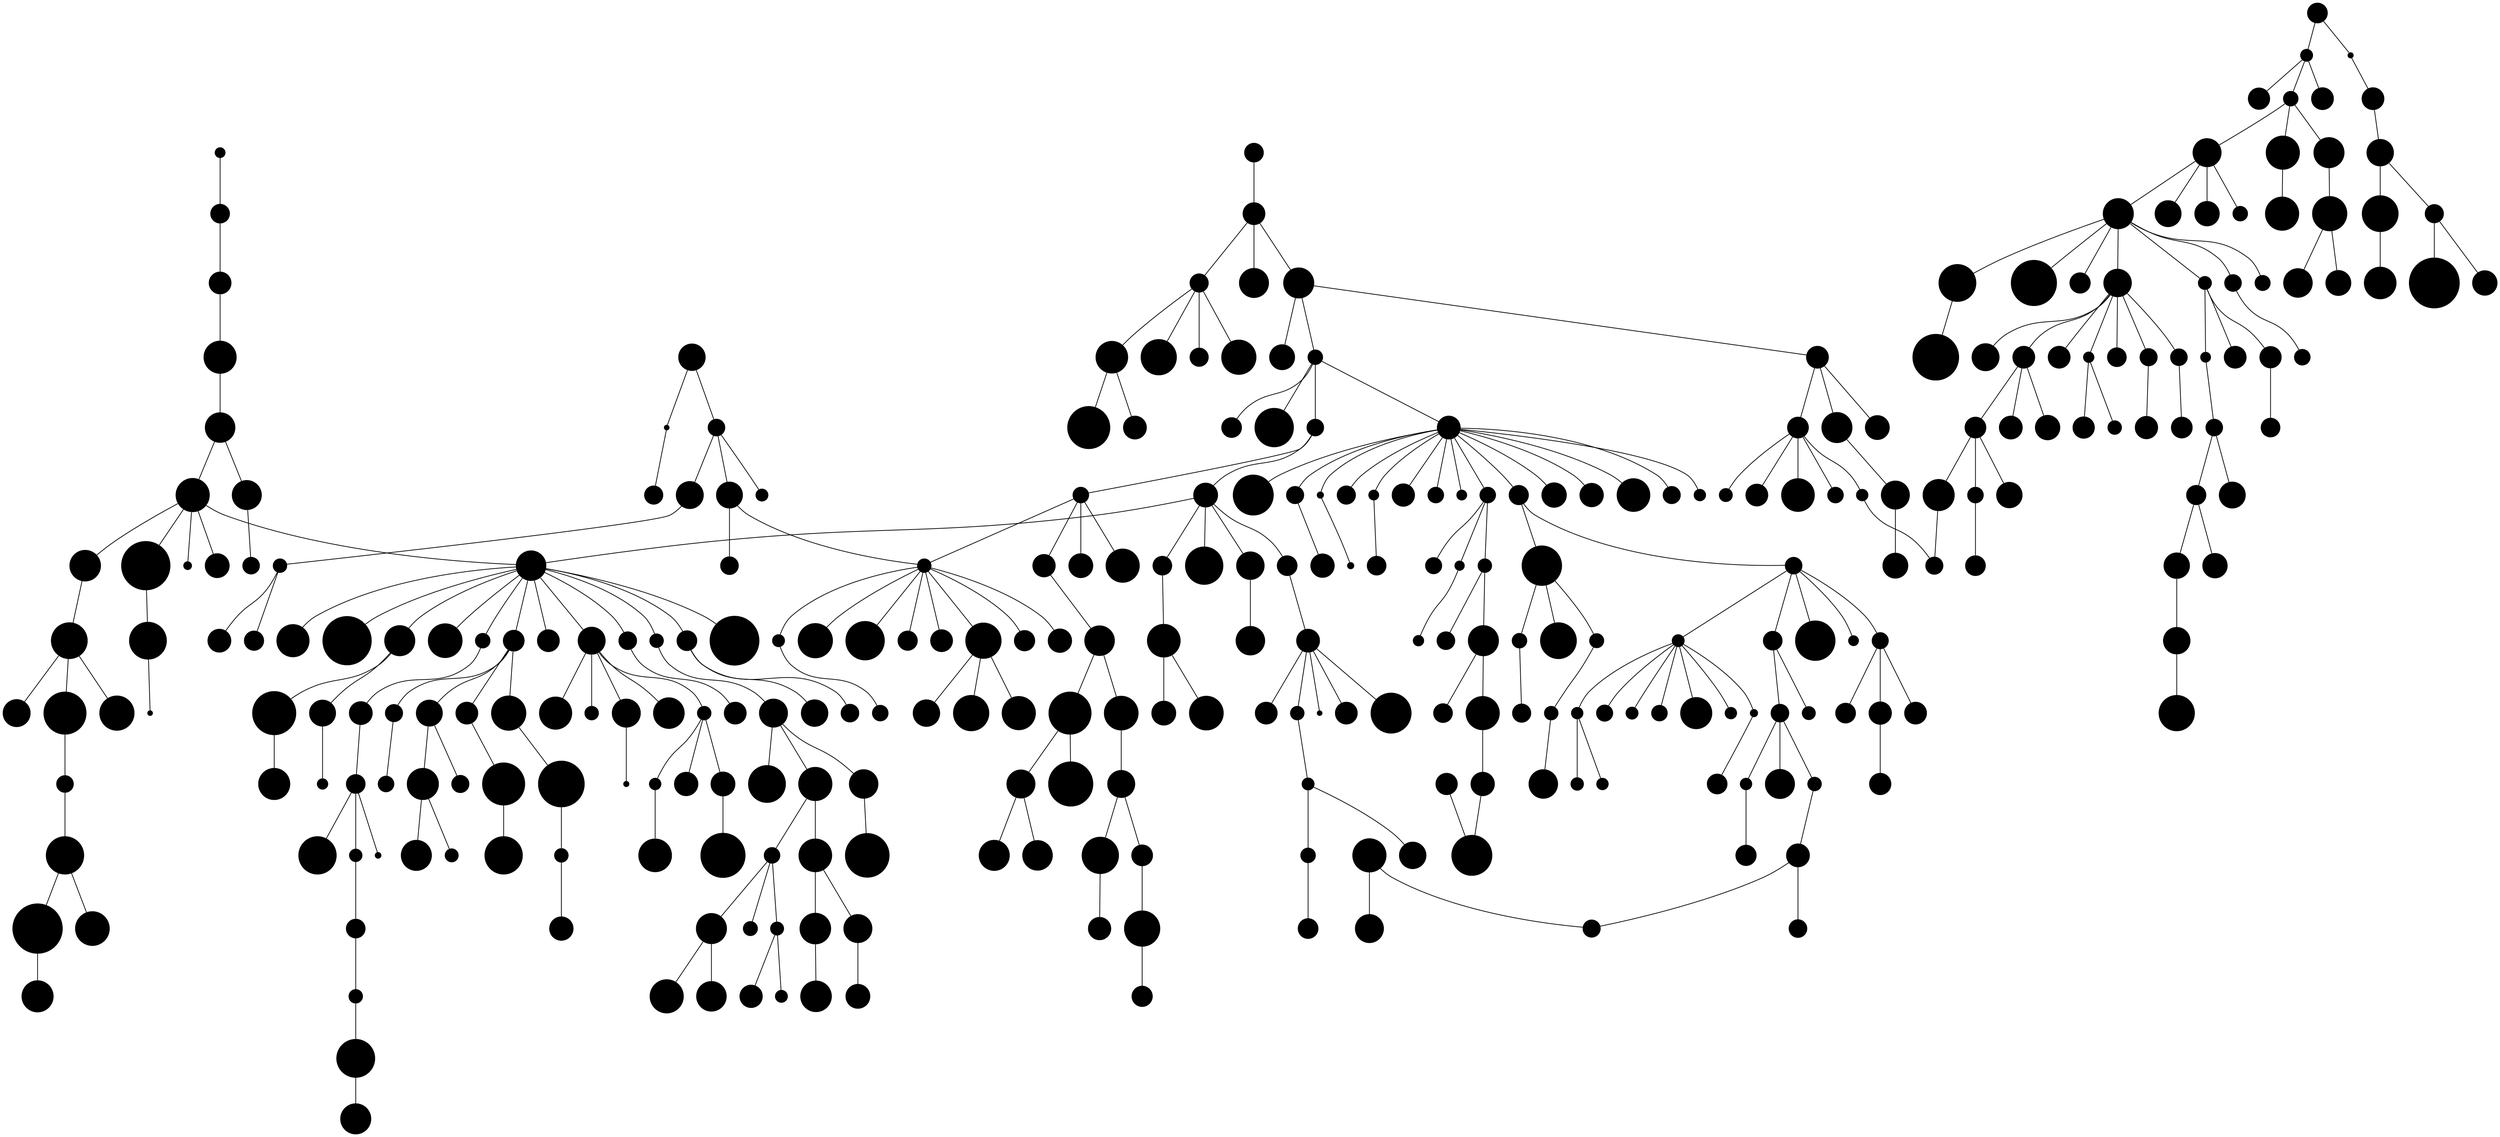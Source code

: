 strict graph "" {
	graph [bb="0,0,746.92,563.16",
		"edge"="{'pos': ''}",
		file="/Users/felicedeluca/Developer/UofA/mlgd/pipeline/impred/tmp_workspace/topics/labels/layers/Topics_Layer_1_drawing_improved_original.dot",
		"graph"="{'bb': '0,0,746.92,563.16', 'edge': \"{'pos': ''}\", 'file': '/Users/felicedeluca/Developer/UofA/mlgd/pipeline/impred/tmp_workspace/\
topics/labels/layers/Topics_Layer_1_drawing_improved_original.dot', 'graph': '{\'bb\': \'0,0,746.92,563.16\', \'edge\': \"{\'pos\': \'\'}\", \'\
file\': \'/Users/felicedeluca/Developer/UofA/mlgd/pipeline/impred/tmp_workspace/topics/labels/layers/Topics_Layer_1_drawing_improved.dot\', \'\
graph\': \'{\\\'bb\\\': \\\'0,0,746.92,563.16\\\', \\\'edge\\\': \"{\\\'pos\\\': \\\'\\\'}\", \\\'file\\\': \\\'/Users/felicedeluca/\
Developer/UofA/mlgd/pipeline/impred/tmp_workspace/topics/labels/layers/Topics_Layer_1_drawing_improved.dot\\\', \\\'graph\\\': \\\'{\\\\\\\'\
bb\\\\\\\': \\\\\\\'0,0,746.92,563.16\\\\\\\', \\\\\\\'edge\\\\\\\': \"{\\\\\\\'pos\\\\\\\': \\\\\\\'\\\\\\\'}\", \\\\\\\'file\\\\\\\': \\\\\\\'/\
Users/felicedeluca/Developer/UofA/mlgd/pipeline/impred/tmp_workspace/topics/labels/layers/Topics_Layer_1_drawing_improved.dot\\\\\\\', \\\\\\\'\
graph\\\\\\\': \"{\\\\\\\'bb\\\\\\\': \\\\\\\'0,0,746.92,563.16\\\\\\\', \\\\\\\'file\\\\\\\': \\\\\\\'/Users/felicedeluca/Developer/\
UofA/mlgd/pipeline/impred/tmp_workspace/topics/set2/layers/Topics_Layer_1_drawing_improved.dot\\\\\\\', \\\\\\\'overlap\\\\\\\': \\\\\\\'\
vpsc\\\\\\\', \\\\\\\'repulsiveforce\\\\\\\': \\\\\\\'1.5\\\\\\\', \\\\\\\'start\\\\\\\': \\\\\\\'123\\\\\\\'}\", \\\\\\\'node\\\\\\\': \"{\\\\\\\'\
height\\\\\\\': \\\\\\\'\\\\\\\', \\\\\\\'label\\\\\\\': \\\\\\\'\\\\\\\\\\\\\\\\\\\\\\\\\\\\\\\\N\\\\\\\', \\\\\\\'level\\\\\\\': \\\\\\\'\\\\\\\', \\\\\\\'\
penwidth\\\\\\\': \\\\\\\'0.5\\\\\\\', \\\\\\\'pos\\\\\\\': \\\\\\\'\\\\\\\', \\\\\\\'shape\\\\\\\': \\\\\\\'point\\\\\\\', \\\\\\\'\
width\\\\\\\': \\\\\\\'\\\\\\\'}\", \\\\\\\'overlap\\\\\\\': \\\\\\\'vpsc\\\\\\\', \\\\\\\'repulsiveforce\\\\\\\': \\\\\\\'1.5\\\\\\\', \\\\\\\'\
start\\\\\\\': \\\\\\\'123\\\\\\\'}\\\', \\\'node\\\': \"{\\\'height\\\': \\\'\\\', \\\'label\\\': \\\'\\\\\\\\\\\\\\\\N\\\', \\\'\
level\\\': \\\'\\\', \\\'penwidth\\\': \\\'0.5\\\', \\\'pos\\\': \\\'\\\', \\\'shape\\\': \\\'point\\\', \\\'width\\\': \\\'\\\'}\", \\\'\
overlap\\\': \\\'vpsc\\\', \\\'repulsiveforce\\\': \\\'1.5\\\', \\\'start\\\': \\\'123\\\'}\', \'node\': \"{\'height\': \'\', \'label\': \'\\\\\\\\N\', \'\
level\': \'\', \'penwidth\': \'0.5\', \'pos\': \'\', \'shape\': \'point\', \'width\': \'\'}\", \'overlap\': \'vpsc\', \'repulsiveforce\': \'\
1.5\', \'start\': \'123\'}', 'node': \"{'fontsize': '', 'height': '', 'label': '\\\\N', 'level': '', 'penwidth': '0.5', 'pos': '', '\
shape': 'point', 'width': ''}\", 'overlap': 'vpsc', 'repulsiveforce': '1.5', 'start': '123'}",
		"node"="{'fontsize': '', 'height': '', 'label': '\\N', 'level': '', 'penwidth': '0.5', 'pos': '', 'shape': 'point', 'width': ''}",
		overlap=vpsc,
		repulsiveforce=1.5,
		start=123
	];
	node [label="\N",
		penwidth=0.5,
		shape=point
	];
	1864	 [fontsize=8,
		height=0.2,
		label=ethics,
		level=1,
		pos="-88.63250000000009,-39.264500000000055",
		width=0.2];
	1856	 [fontsize=8,
		height=0.37,
		label=philosophy,
		level=1,
		pos="-87.42250000000008,-17.29090000000003",
		width=0.37];
	1864 -- 1856	 [pos="532.21,124.13 532.02,120.62 531.61,113.25 531.42,109.79"];
	1849	 [fontsize=8,
		height=0.43,
		label=metaphysics,
		level=1,
		pos="-64.17840000000017,-11.567600000000004",
		width=0.43];
	1856 -- 1849	 [pos="549.75,130.37 546.19,129.49 538.17,127.51 534.38,126.58"];
	1683	 [fontsize=8,
		height=0.63,
		label="philosophy of mind",
		level=1,
		pos="-41.309400000000196,4.162399999999998",
		width=0.63];
	1849 -- 1683	 [pos="568.94,142.78 565.46,140.39 556.79,134.42 553.16,131.93"];
	1007	 [fontsize=8,
		height=0.58,
		label="cognitive science",
		level=1,
		pos="-15.379100000000115,25.192199999999996",
		width=0.58];
	1683 -- 1007	 [pos="590.45,160.04 586.58,156.9 575.78,148.14 571.87,144.97"];
	838	 [fontsize=8,
		height=0.65,
		label="artificial intelligence",
		level=1,
		pos="-5.324000000000111,66.13860000000003",
		width=0.65];
	1007 -- 838	 [pos="599.73,193.2 598.3,187.38 593.84,169.24 592.35,163.17"];
	1682	 [fontsize=8,
		height=0.57,
		label=psycholinguistics,
		level=1,
		pos="0.0,0.0",
		width=0.57];
	1007 -- 1682	 [pos="592.86,159.54 595.2,155.71 601.03,146.16 603.47,142.16"];
	659	 [fontsize=8,
		height=0.58,
		label="machine learning",
		level=1,
		pos="3.4363999999999018,142.61060000000003",
		width=0.58];
	838 -- 659	 [pos="607.2,256.4 606.16,247.33 601.56,207.14 600.43,197.23"];
	1006	 [fontsize=8,
		height=0.6,
		label="computer science",
		level=1,
		pos="2.9523999999999293,15.633200000000022",
		width=0.6];
	838 -- 1006	 [pos="600.47,193.23 601.57,186.49 605.47,162.68 606.66,155.41"];
	1009	 [fontsize=8,
		height=0.94,
		label="human-computer interaction",
		level=1,
		pos="-19.698800000000176,36.771899999999974",
		width=0.94];
	838 -- 1009	 [pos="599.24,193.12 597.01,188.56 591.38,177.07 589.19,172.58"];
	1005	 [fontsize=8,
		height=0.16,
		label=logic,
		level=1,
		pos="-19.723000000000155,55.81729999999998",
		width=0.16];
	838 -- 1005	 [pos="598.31,193.69 596.01,192.04 592.13,189.26 589.93,187.68"];
	1010	 [fontsize=8,
		height=0.47,
		label="semantic web",
		level=1,
		pos="1.9117999999999122,50.19080000000001",
		width=0.47];
	838 -- 1010	 [pos="601.11,192.96 602.26,190.41 604.21,186.11 605.32,183.67"];
	1690	 [fontsize=8,
		height=0.33,
		label=linguistics,
		level=1,
		pos="3.1556799999999923,-3.1992400000000067",
		width=0.33];
	1682 -- 1690	 [pos="606.17,138.74 608.78,136.09 613.91,130.89 616.31,128.46"];
	3013	 [fontsize=8,
		height=0.37,
		label="cell biology",
		level=1,
		pos="-344.9347000000002,330.36629999999997",
		width=0.37];
	315	 [fontsize=8,
		height=0.43,
		label=biochemistry,
		level=1,
		pos="-340.9054000000002,310.6917",
		width=0.43];
	3013 -- 315	 [pos="322.42,399.12 321.78,402.24 320.55,408.25 319.91,411.38"];
	3012	 [fontsize=8,
		height=0.36,
		label=biophysics,
		level=1,
		pos="-367.0051000000002,352.56980000000004",
		width=0.36];
	315 -- 3012	 [pos="321.67,398.99 317.89,405.06 305.96,424.2 302.32,430.04"];
	282	 [fontsize=8,
		height=0.59,
		label="molecular biology",
		level=1,
		pos="-309.4575000000002,263.16290000000004",
		width=0.59];
	315 -- 282	 [pos="347.71,359.54 343.43,366 328.13,389.12 323.91,395.49"];
	3011	 [fontsize=8,
		height=0.57,
		label="structural biology",
		level=1,
		pos="-358.7287000000002,319.08910000000003",
		width=0.57];
	315 -- 3011	 [pos="321.02,397.98 318.2,399.31 312.76,401.87 309.92,403.21"];
	3177	 [fontsize=8,
		height=0.69,
		label="statistical mechanics",
		level=1,
		pos="-374.53130000000016,375.69290000000007",
		width=0.69];
	3012 -- 3177	 [pos="300.68,433.51 299.53,437.05 296.93,445.03 295.71,448.8"];
	3159	 [fontsize=8,
		height=0.36,
		label="soft matter",
		level=1,
		pos="-383.2191000000002,359.9508",
		width=0.36];
	3012 -- 3159	 [pos="299.62,432.49 297.04,433.66 292.1,435.91 289.52,437.08"];
	3163	 [fontsize=8,
		height=0.67,
		label="molecular dynamics",
		level=1,
		pos="-360.91880000000015,373.22450000000003",
		width=0.67];
	3012 -- 3163	 [pos="301.8,433.57 302.77,436.87 304.81,443.79 305.77,447.05"];
	3161	 [fontsize=8,
		height=0.62,
		label="physical chemistry",
		level=1,
		pos="-392.0521000000002,375.1847",
		width=0.62];
	3012 -- 3161	 [pos="299.9,432.97 296.16,436.35 285.73,445.76 281.95,449.18"];
	313	 [fontsize=8,
		height=0.29,
		label=genetics,
		level=1,
		pos="-239.16860000000014,226.6088",
		width=0.29];
	282 -- 313	 [pos="404.97,328.64 396.16,333.23 359.78,352.15 350.82,356.81"];
	241	 [fontsize=8,
		height=0.43,
		label=microbiology,
		level=1,
		pos="-367.5859000000002,266.2968",
		width=0.43];
	282 -- 241	 [pos="346.76,357.96 338.86,358.39 310.58,359.91 302.78,360.33"];
	317	 [fontsize=8,
		height=0.49,
		label="cancer biology",
		level=1,
		pos="-322.22300000000024,254.826",
		width=0.49];
	282 -- 317	 [pos="347.18,356.78 345.23,355.51 342,353.4 340.01,352.1"];
	4156	 [fontsize=8,
		height=0.82,
		label="computational chemistry",
		level=1,
		pos="-409.5003000000002,371.6757",
		width=0.82];
	3161 -- 4156	 [pos="278.8,450.07 276.03,449.52 270.7,448.44 267.93,447.89"];
	4159	 [fontsize=8,
		height=0.45,
		label=spectroscopy,
		level=1,
		pos="-400.8246000000002,394.3632",
		width=0.45];
	3161 -- 4159	 [pos="279.67,452.37 278.28,455.42 275.6,461.27 274.2,464.32"];
	326	 [fontsize=8,
		height=0.33,
		label=genomics,
		level=1,
		pos="-170.56160000000014,169.01280000000003",
		width=0.33];
	313 -- 326	 [pos="408.31,326.46 416.08,319.93 453.87,288.22 462.05,281.36"];
	327	 [fontsize=8,
		height=0.45,
		label=neuroscience,
		level=1,
		pos="-256.71360000000016,278.90500000000003",
		width=0.45];
	313 -- 327	 [pos="406.28,329.5 403.9,336.61 395.37,362.04 393.01,369.06"];
	329	 [fontsize=8,
		height=0.39,
		label=epigenetics,
		level=1,
		pos="-223.08770000000018,217.074",
		width=0.39];
	313 -- 329	 [pos="408.54,326.67 411.09,325.16 415.99,322.25 418.55,320.73"];
	330	 [fontsize=8,
		height=0.75,
		label="developmental biology",
		level=1,
		pos="-238.22480000000016,208.42250000000004",
		width=0.75];
	313 -- 330	 [pos="407,325.8 407.15,322.91 407.44,317.36 407.6,314.47"];
	205	 [fontsize=8,
		height=0.41,
		label=immunology,
		level=1,
		pos="-414.3282000000002,254.64450000000002",
		width=0.41];
	241 -- 205	 [pos="298.7,359.92 291.93,358.23 270.57,352.9 264.06,351.28"];
	283	 [fontsize=8,
		height=0.59,
		label="microbial ecology",
		level=1,
		pos="-392.7902000000002,288.4035",
		width=0.59];
	241 -- 283	 [pos="299.41,361.64 295.65,364.94 285.15,374.14 281.35,377.48"];
	304	 [fontsize=8,
		height=0.47,
		label=biotechnology,
		level=1,
		pos="-380.69020000000023,256.65310000000005",
		width=0.47];
	241 -- 304	 [pos="299.09,359.2 297,357.65 293.46,355.05 291.46,353.58"];
	345	 [fontsize=8,
		height=0.31,
		label=evolution,
		level=1,
		pos="-204.05440000000016,102.17240000000001",
		width=0.31];
	326 -- 345	 [pos="462.69,278.21 458.49,269.82 441.15,235.22 436.88,226.7"];
	346	 [fontsize=8,
		height=0.47,
		label=bioinformatics,
		level=1,
		pos="-77.39160000000012,167.50030000000004",
		width=0.47];
	326 -- 346	 [pos="465.51,280.01 476.17,279.84 528.3,278.99 538.78,278.82"];
	467	 [fontsize=8,
		height=0.38,
		label=psychology,
		level=1,
		pos="-242.94380000000015,347.3184",
		width=0.38];
	327 -- 467	 [pos="392.79,372.74 394.52,381.33 401.65,416.73 403.4,425.45"];
	493	 [fontsize=8,
		height=0.48,
		label=pharmacology,
		level=1,
		pos="-271.24570000000017,265.4135",
		width=0.48];
	327 -- 493	 [pos="390.94,369.49 388.63,367.35 384.2,363.24 381.88,361.09"];
	476	 [fontsize=8,
		height=0.46,
		label=neuroimaging,
		level=1,
		pos="-258.41970000000015,303.347",
		width=0.46];
	327 -- 476	 [pos="392.28,372.72 392.02,376.48 391.43,384.92 391.15,388.9"];
	481	 [fontsize=8,
		height=0.64,
		label=neurodegeneration,
		level=1,
		pos="-246.6101000000002,257.4517",
		width=0.64];
	327 -- 481	 [pos="393.18,369.22 394.73,365.93 398.22,358.52 399.87,355.02"];
	489	 [fontsize=8,
		height=0.34,
		label=neurology,
		level=1,
		pos="-268.3417000000002,294.1994",
		width=0.34];
	327 -- 489	 [pos="391.23,372.41 389.39,374.84 385.84,379.5 383.99,381.94"];
	506	 [fontsize=8,
		height=0.23,
		label=autism,
		level=1,
		pos="-242.31460000000018,286.01980000000003",
		width=0.23];
	327 -- 506	 [pos="394.27,371.78 396.57,372.91 400.45,374.83 402.65,375.92"];
	474	 [fontsize=8,
		height=0.78,
		label="biomedical engineering",
		level=1,
		pos="-277.58610000000016,285.681",
		width=0.78];
	327 -- 474	 [pos="390.56,371.46 387.22,372.54 380.23,374.82 376.94,375.88"];
	472	 [fontsize=8,
		height=0.34,
		label=psychiatry,
		level=1,
		pos="-275.4807000000002,305.59760000000006",
		width=0.34];
	327 -- 472	 [pos="391.19,372.59 388.33,376.65 381.22,386.78 378.24,391.01"];
	488	 [fontsize=8,
		height=0.13,
		label=fmri,
		level=1,
		pos="-230.00890000000012,267.34950000000003",
		width=0.13];
	327 -- 488	 [pos="394.14,370.11 398.21,368.35 408.33,363.97 412.57,362.14"];
	533	 [fontsize=8,
		height=0.36,
		label=physiology,
		level=1,
		pos="-246.69480000000019,299.2814",
		width=0.36];
	327 -- 533	 [pos="393.3,372.66 394.9,375.92 398.26,382.75 399.84,385.96"];
	473	 [fontsize=8,
		height=0.2,
		label=stress,
		level=1,
		pos="-229.92420000000016,289.9644",
		width=0.2];
	327 -- 473	 [pos="394.15,371.58 398.22,373.26 408.38,377.45 412.63,379.21"];
	525	 [fontsize=8,
		height=0.44,
		label=neurobiology,
		level=1,
		pos="-280.0908000000002,273.7988",
		width=0.44];
	327 -- 525	 [pos="390.63,370.47 387.04,369.69 378.97,367.93 375.16,367.1"];
	471	 [fontsize=8,
		height=0.31,
		label=addiction,
		level=1,
		pos="-259.7628000000002,259.19410000000005",
		width=0.31];
	327 -- 471	 [pos="392.1,368.86 391.62,365.74 390.68,359.72 390.2,356.59"];
	485	 [fontsize=8,
		height=0.2,
		label=vision,
		level=1,
		pos="-245.52110000000013,269.15240000000006",
		width=0.2];
	327 -- 485	 [pos="393.85,369.6 395.48,368.18 398.12,365.88 399.87,364.35"];
	470	 [fontsize=8,
		height=0.31,
		label=cognition,
		level=1,
		pos="-263.76548000000014,269.12820000000005",
		width=0.31];
	327 -- 470	 [pos="391.16,369.12 386.36,362.48 369.21,338.7 364.48,332.14"];
	247	 [fontsize=8,
		height=0.43,
		label=inflammation,
		level=1,
		pos="-420.4750000000002,236.70020000000002",
		width=0.43];
	205 -- 247	 [pos="261.53,348.99 260.56,346.14 258.68,340.66 257.7,337.81"];
	242	 [fontsize=8,
		height=0.64,
		label="infectious diseases",
		level=1,
		pos="-432.2725000000002,243.91180000000003",
		width=0.64];
	205 -- 242	 [pos="260.33,349.72 257.49,348.02 252.01,344.74 249.15,343.03"];
	243	 [fontsize=8,
		height=0.31,
		label=oncology,
		level=1,
		pos="-422.02380000000016,270.0236",
		width=0.31];
	205 -- 243	 [pos="261.16,352.79 259.93,355.25 257.86,359.4 256.68,361.75"];
	192	 [fontsize=8,
		height=0.23,
		label=cancer,
		level=1,
		pos="-450.9307000000002,251.87359999999998",
		width=0.23];
	205 -- 192	 [pos="260.17,350.66 254.7,350.24 239.46,349.09 233.93,348.67"];
	254	 [fontsize=8,
		height=0.26,
		label=virology,
		level=1,
		pos="-434.77720000000016,263.52590000000004",
		width=0.26];
	205 -- 254	 [pos="260.34,351.59 257.07,353.01 250.22,355.99 246.99,357.39"];
	1085	 [fontsize=8,
		height=0.55,
		label=biogeochemistry,
		level=1,
		pos="-415.4172000000002,307.4005000000001",
		width=0.55];
	283 -- 1085	 [pos="278.22,380.16 274.6,383.19 266.28,390.19 262.81,393.1"];
	374	 [fontsize=8,
		height=0.27,
		label=ecology,
		level=1,
		pos="-218.9979000000002,32.88780000000001",
		width=0.27];
	345 -- 374	 [pos="435.52,222.9 433.64,214.2 425.91,178.34 424,169.51"];
	384	 [fontsize=8,
		height=0.65,
		label="population genetics",
		level=1,
		pos="-189.53440000000015,105.2458",
		width=0.65];
	345 -- 384	 [pos="437.8,225.2 440.02,225.67 443.69,226.44 445.95,226.92"];
	373	 [fontsize=8,
		height=0.44,
		label=development,
		level=1,
		pos="-243.00430000000014,104.5198",
		width=0.44];
	345 -- 373	 [pos="433.82,224.93 427.89,225.28 411.15,226.29 405.58,226.63"];
	382	 [fontsize=8,
		height=0.47,
		label=phylogenetics,
		level=1,
		pos="-204.47790000000018,86.18830000000001",
		width=0.47];
	345 -- 382	 [pos="435.87,222.74 435.81,220.18 435.69,215.87 435.63,213.43"];
	346 -- 659	 [pos="542.54,278.2 552.3,275.2 596.13,261.7 605.6,258.78"];
	662	 [fontsize=8,
		height=0.54,
		label="systems biology",
		level=1,
		pos="-87.27730000000007,182.5043",
		width=0.54];
	346 -- 662	 [pos="539.61,280.31 538.04,282.69 535.02,287.27 533.45,289.66"];
	658	 [fontsize=8,
		height=0.39,
		label=biostatistics,
		level=1,
		pos="-35.198900000000116,206.77690000000004",
		width=0.39];
	346 -- 658	 [pos="542.11,280.19 547.85,285.53 568.37,304.63 574.03,309.9"];
	660	 [fontsize=8,
		height=0.37,
		label=proteomics,
		level=1,
		pos="-94.8156000000001,148.0193",
		width=0.37];
	346 -- 660	 [pos="539.28,277.31 536.5,274.19 530.08,267.02 527.41,264.03"];
	661	 [fontsize=8,
		height=0.73,
		label="computational biology",
		level=1,
		pos="-72.30960000000022,153.9967",
		width=0.73];
	346 -- 661	 [pos="541.27,277.05 542.04,274.99 543.33,271.57 544.12,269.47"];
	555	 [fontsize=8,
		height=0.33,
		label=education,
		level=1,
		pos="-202.84440000000018,387.2968000000001",
		width=0.33];
	467 -- 555	 [pos="405.22,428.82 410.67,434.25 430.17,453.7 435.55,459.07"];
	556	 [fontsize=8,
		height=0.77,
		label="cognitive neuroscience",
		level=1,
		pos="-266.90180000000015,392.1731000000001",
		width=0.77];
	467 -- 556	 [pos="402.94,428.99 399.74,434.98 388.45,456.12 385,462.58"];
	1971	 [fontsize=8,
		height=0.46,
		label="mental health",
		level=1,
		pos="-288.2825000000002,323.5298",
		width=0.46];
	472 -- 1971	 [pos="375.6,394.74 373.48,397.71 369.32,403.53 367.37,406.26"];
	4234	 [fontsize=8,
		height=0.13,
		label=eeg,
		level=1,
		pos="-210.27380000000014,260.36780000000005",
		width=0.13];
	488 -- 4234	 [pos="416.48,360.61 419.61,359.5 425.64,357.37 428.78,356.26"];
	2239	 [fontsize=8,
		height=0.37,
		label=depression,
		level=1,
		pos="-210.87880000000013,296.3895",
		width=0.37];
	473 -- 2239	 [pos="416.48,380.65 419.5,381.67 425.31,383.63 428.34,384.65"];
	1169	 [fontsize=8,
		height=0.27,
		label=emotion,
		level=1,
		pos="-270.39628000000016,260.44040000000007",
		width=0.27];
	470 -- 1169	 [pos="362.09,328.91 357.58,323.01 341.46,301.88 337.02,296.06"];
	1170	 [fontsize=8,
		height=0.32,
		label=language,
		level=1,
		pos="-262.53854000000007,266.0330200000001",
		width=0.32];
	470 -- 1170	 [pos="364.06,328.46 365.04,325.99 366.69,321.82 367.63,319.45"];
	1168	 [fontsize=8,
		height=0.19,
		label=aging,
		level=1,
		pos="-266.53880000000015,265.83216",
		width=0.19];
	470 -- 1168	 [pos="361.86,328.79 359.66,326.17 355.43,321.14 353.22,318.52"];
	168	 [fontsize=8,
		height=0.34,
		label="stem cells",
		level=1,
		pos="-480.9508000000002,249.48990000000006",
		width=0.34];
	192 -- 168	 [pos="229.95,348.36 225.29,347.99 213.54,347.06 208.96,346.7"];
	1106	 [fontsize=8,
		height=0.49,
		label=oceanography,
		level=1,
		pos="-433.2042000000002,321.6301",
		width=0.49];
	1085 -- 1106	 [pos="259.45,395.85 256.5,398.21 250.72,402.83 248.02,405"];
	1302	 [fontsize=8,
		height=0.52,
		label="remote sensing",
		level=1,
		pos="-225.51980000000017,-82.10576",
		width=0.52];
	1264	 [fontsize=8,
		height=0.33,
		label=hydrology,
		level=1,
		pos="-241.46760000000017,-62.805050000000044",
		width=0.33];
	1302 -- 1264	 [pos="406.23,86.983 408.68,84.021 414.18,77.358 416.78,74.211"];
	1338	 [fontsize=8,
		height=0.1,
		label=gis,
		level=1,
		pos="-211.8952000000002,-97.62643000000001",
		width=0.1];
	1302 -- 1338	 [pos="419.57,70.931 421.73,68.469 425.89,63.733 428.06,61.263"];
	727	 [fontsize=8,
		height=0.51,
		label="climate change",
		level=1,
		pos="-231.8723000000002,-18.9123",
		width=0.51];
	1264 -- 727	 [pos="412.51,122.78 411.12,116.42 406.74,96.356 405.4,90.241"];
	1305	 [fontsize=8,
		height=0.53,
		label=geomorphology,
		level=1,
		pos="-259.6902000000002,-90.71854000000008",
		width=0.53];
	1264 -- 1305	 [pos="404.02,86.941 401.3,82.771 393.71,71.147 390.96,66.935"];
	1304	 [fontsize=8,
		height=0.24,
		label=climate,
		level=1,
		pos="-247.4329000000002,-80.65860000000005",
		width=0.24];
	1264 -- 1304	 [pos="404.41,86.645 403.46,83.813 401.64,78.365 400.69,75.524"];
	1386	 [fontsize=8,
		height=0.36,
		label=geography,
		level=1,
		pos="-207.75700000000015,-119.18621",
		width=0.36];
	1338 -- 1386	 [pos="429.82,57.77 430.48,54.323 431.87,47.097 432.52,43.699"];
	727 -- 374	 [pos="423.12,165.7 421.37,158.66 415.11,133.46 413.38,126.51"];
	1267	 [fontsize=8,
		height=0.35,
		label=agriculture,
		level=1,
		pos="-237.23260000000016,-37.98189999999999",
		width=0.35];
	727 -- 1267	 [pos="412.4,122.8 411.55,119.77 409.91,113.95 409.06,110.92"];
	2571	 [fontsize=8,
		height=0.27,
		label=geology,
		level=1,
		pos="-273.32690000000014,-115.18957999999999",
		width=0.27];
	1305 -- 2571	 [pos="389.06,63.799 386.99,60.074 381.82,50.794 379.66,46.913"];
	739	 [fontsize=8,
		height=0.38,
		label=biodiversity,
		level=1,
		pos="-216.45690000000016,7.368899999999971",
		width=0.38];
	374 -- 739	 [pos="423.77,165.59 424.16,161.68 425.04,152.86 425.45,148.7"];
	733	 [fontsize=8,
		height=0.43,
		label=conservation,
		level=1,
		pos="-237.65610000000012,17.920100000000005",
		width=0.43];
	374 -- 733	 [pos="422.15,166.4 419.29,164.1 412.85,158.94 409.81,156.5"];
	726	 [fontsize=8,
		height=0.69,
		label="conservation biology",
		level=1,
		pos="-190.26040000000017,15.379099999999978",
		width=0.69];
	374 -- 726	 [pos="425.13,166.59 429.43,163.97 441.4,156.68 445.73,154.04"];
	732	 [fontsize=8,
		height=0.4,
		label=entomology,
		level=1,
		pos="-209.75350000000014,19.904499999999988",
		width=0.4];
	374 -- 732	 [pos="424.77,165.86 426.25,163.79 428.75,160.28 430.16,158.3"];
	768	 [fontsize=8,
		height=0.46,
		label=biogeography,
		level=1,
		pos="-228.79890000000015,9.571100000000033",
		width=0.46];
	374 -- 768	 [pos="422.83,165.76 421.32,162.18 417.94,154.14 416.34,150.34"];
	728	 [fontsize=8,
		height=0.24,
		label=biology,
		level=1,
		pos="-247.4934000000002,32.64580000000003",
		width=0.24];
	374 -- 728	 [pos="421.73,167.52 417.39,167.49 406.59,167.4 402.07,167.36"];
	729	 [fontsize=8,
		height=0.67,
		label="evolutionary biology",
		level=1,
		pos="-204.44160000000014,38.865199999999994",
		width=0.67];
	374 -- 729	 [pos="425.46,168.31 427.78,169.26 431.71,170.88 433.93,171.79"];
	744	 [fontsize=8,
		height=0.75,
		label="environmental science",
		level=1,
		pos="-234.09870000000015,37.46159999999996",
		width=0.75];
	374 -- 744	 [pos="421.63,168.13 419.21,168.86 415.14,170.09 412.83,170.79"];
	2586	 [fontsize=8,
		height=0.38,
		label=geophysics,
		level=1,
		pos="-290.12170000000015,-116.47581000000004",
		width=0.38];
	2571 -- 2586	 [pos="376.51,44.996 373.83,44.791 369.3,44.444 366.73,44.247"];
	2584	 [fontsize=8,
		height=0.45,
		label=geochemistry,
		level=1,
		pos="-277.70710000000014,-136.93448999999998",
		width=0.45];
	2571 -- 2584	 [pos="378.3,43.239 377.6,39.762 376.13,32.473 375.44,29.046"];
	799	 [fontsize=8,
		height=0.52,
		label="marine ecology",
		level=1,
		pos="-171.06980000000016,13.527800000000012",
		width=0.52];
	726 -- 799	 [pos="449.27,152.88 452.32,152.59 458.18,152.02 461.23,151.73"];
	789	 [fontsize=8,
		height=0.69,
		label="evolutionary ecology",
		level=1,
		pos="-176.96250000000018,-6.207299999999996",
		width=0.69];
	726 -- 789	 [pos="448.34,151.42 450.38,148.11 454.98,140.66 457.15,137.14"];
	787	 [fontsize=8,
		height=0.65,
		label="community ecology",
		level=1,
		pos="-187.01760000000016,1.0768999999999838",
		width=0.65];
	726 -- 787	 [pos="447.75,151.22 448.24,149.04 449.06,145.43 449.56,143.2"];
	1582	 [fontsize=8,
		height=0.31,
		label=medicine,
		level=1,
		pos="-267.34950000000015,24.998600000000035",
		width=0.31];
	728 -- 1582	 [pos="398.02,166.57 394.87,165.36 388.81,163.02 385.65,161.8"];
	397	 [fontsize=8,
		height=0.58,
		label="political economy",
		level=1,
		pos="-280.8410000000001,108.9484",
		width=0.58];
	373 -- 397	 [pos="401.69,226.98 396.04,227.64 380.28,229.49 374.57,230.16"];
	405	 [fontsize=8,
		height=0.66,
		label="comparative politics",
		level=1,
		pos="-304.6659000000002,133.5477",
		width=0.66];
	397 -- 405	 [pos="371.18,231.74 367.62,235.41 357.69,245.65 354.1,249.36"];
	406	 [fontsize=8,
		height=0.82,
		label="development economics",
		level=1,
		pos="-302.0765000000002,89.3827",
		width=0.82];
	397 -- 406	 [pos="370.85,228.91 367.45,225.78 359.64,218.58 356.38,215.58"];
	415	 [fontsize=8,
		height=0.53,
		label="political science",
		level=1,
		pos="-326.5306000000002,161.58339999999998",
		width=0.53];
	405 -- 415	 [pos="351.59,252.25 348.32,256.44 339.22,268.11 335.92,272.34"];
	1205	 [fontsize=8,
		height=0.86,
		label="environmental economics",
		level=1,
		pos="-303.8068000000001,73.4954",
		width=0.86];
	406 -- 1205	 [pos="354.69,212.18 354.42,209.64 353.95,205.35 353.69,202.92"];
	1206	 [fontsize=8,
		height=0.55,
		label="labor economics",
		level=1,
		pos="-324.0380000000002,79.25500000000001",
		width=0.55];
	406 -- 1206	 [pos="353.24,213.46 349.87,211.9 342.29,208.4 338.72,206.75"];
	844	 [fontsize=8,
		height=0.29,
		label=statistics,
		level=1,
		pos="21.308099999999882,113.88519999999998",
		width=0.29];
	659 -- 844	 [pos="608.38,256.66 611.05,252.37 618.49,240.41 621.19,236.07"];
	840	 [fontsize=8,
		height=0.41,
		label=optimization,
		level=1,
		pos="65.21899999999998,108.0046",
		width=0.41];
	659 -- 840	 [pos="609.11,257.27 616.86,252.93 648.84,235.01 656.72,230.6"];
	854	 [fontsize=8,
		height=0.43,
		label="data science",
		level=1,
		pos="-12.826000000000098,141.99349999999998",
		width=0.43];
	659 -- 854	 [pos="605.31,258.14 602.71,258.04 598.32,257.87 595.84,257.78"];
	841	 [fontsize=8,
		height=0.53,
		label="computer vision",
		level=1,
		pos="53.73609999999997,172.0862",
		width=0.53];
	659 -- 841	 [pos="609.2,259.27 616.04,263.28 640.5,277.61 647.25,281.56"];
	846	 [fontsize=8,
		height=0.35,
		label=algorithms,
		level=1,
		pos="-16.516500000000182,154.02089999999998",
		width=0.35];
	659 -- 846	 [pos="605.65,259.23 602.46,261.06 595.77,264.88 592.63,266.68"];
	842	 [fontsize=8,
		height=0.27,
		label="big data",
		level=1,
		pos="8.09489999999993,215.42839999999998",
		width=0.27];
	659 -- 842	 [pos="607.54,260.23 608.12,269.36 610.53,307.05 611.12,316.33"];
	837	 [fontsize=8,
		height=0.39,
		label="data mining",
		level=1,
		pos="-5.1788000000001055,171.48119999999997",
		width=0.39];
	659 -- 837	 [pos="606.85,260.09 605.51,264.58 602.14,275.87 600.82,280.28"];
	847	 [fontsize=8,
		height=0.95,
		label="natural language processing",
		level=1,
		pos="24.87759999999994,144.03839999999997",
		width=0.95];
	659 -- 847	 [pos="609.31,258.35 612.74,258.58 619.92,259.06 623.3,259.28"];
	862	 [fontsize=8,
		height=0.63,
		label="pattern recognition",
		level=1,
		pos="-8.796700000000186,131.07930000000002",
		width=0.63];
	659 -- 862	 [pos="605.83,256.73 603.88,254.89 600.58,251.78 598.71,250.02"];
	888	 [fontsize=8,
		height=0.94,
		label="computational neuroscience",
		level=1,
		pos="13.74559999999988,131.3334",
		width=0.94];
	659 -- 888	 [pos="608.74,256.77 610.31,255.05 612.92,252.2 614.52,250.44"];
	848	 [fontsize=8,
		height=0.59,
		label="signal processing",
		level=1,
		pos="-9.78890000000011,113.377",
		width=0.59];
	659 -- 848	 [pos="606.55,256.33 604.5,251.79 599.32,240.34 597.3,235.88"];
	857	 [fontsize=8,
		height=0.66,
		label="information retrieval",
		level=1,
		pos="15.766299999999971,157.36050000000006",
		width=0.66];
	659 -- 857	 [pos="608.66,259.72 610.62,262.06 614.38,266.56 616.34,268.9"];
	3998	 [fontsize=8,
		height=0.56,
		label="synthetic biology",
		level=1,
		pos="-101.5190000000002,185.05740000000003",
		width=0.56];
	662 -- 3998	 [pos="530.6,291.52 528.43,291.91 524.83,292.55 522.61,292.95"];
	716	 [fontsize=8,
		height=0.45,
		label=epidemiology,
		level=1,
		pos="9.268599999999964,242.13310000000007",
		width=0.45];
	658 -- 716	 [pos="577.06,312.5 583.11,317.31 604.73,334.51 610.7,339.25"];
	3088	 [fontsize=8,
		height=0.64,
		label="mass spectrometry",
		level=1,
		pos="-109.27510000000017,129.82090000000002",
		width=0.64];
	660 -- 3088	 [pos="524.74,260.84 522.35,257.83 517.65,251.91 515.45,249.14"];
	431	 [fontsize=8,
		height=0.41,
		label="public policy",
		level=1,
		pos="-329.3692600000002,166.77672",
		width=0.41];
	415 -- 431	 [pos="333.79,275.58 331.63,279.53 326.25,289.38 324,293.5"];
	430	 [fontsize=8,
		height=0.71,
		label="international relations",
		level=1,
		pos="-331.2278200000002,164.04453999999996",
		width=0.71];
	415 -- 430	 [pos="332.92,274.84 329.16,276.8 320.52,281.33 316.92,283.22"];
	2246	 [fontsize=8,
		height=0.58,
		label=macroeconomics,
		level=1,
		pos="-338.24340000000024,87.65239999999999",
		width=0.58];
	1206 -- 2246	 [pos="334.94,206.94 332.67,208.29 328.84,210.55 326.67,211.84"];
	2245	 [fontsize=8,
		height=0.59,
		label="health economics",
		level=1,
		pos="-337.46900000000016,67.53009999999999",
		width=0.59];
	1206 -- 2245	 [pos="335.41,204.67 333.28,202.81 329.18,199.23 327.05,197.37"];
	1741	 [fontsize=8,
		height=0.45,
		label=econometrics,
		level=1,
		pos="36.2636999999999,87.49510000000001",
		width=0.45];
	844 -- 1741	 [pos="623.15,232.77 625.43,228.75 631.1,218.74 633.47,214.56"];
	1464	 [fontsize=8,
		height=0.34,
		label=simulation,
		level=1,
		pos="99.94599999999991,106.96399999999998",
		width=0.34];
	840 -- 1464	 [pos="660.36,229.56 665.54,229.41 680,228.98 685.24,228.82"];
	1460	 [fontsize=8,
		height=0.51,
		label="power systems",
		level=1,
		pos="112.8567,91.37919999999998",
		width=0.51];
	840 -- 1460	 [pos="660.59,228.88 667.49,226.47 689.27,218.87 695.91,216.56"];
	1461	 [fontsize=8,
		height=0.43,
		label="game theory",
		level=1,
		pos="78.33539999999988,93.2547",
		width=0.43];
	840 -- 1461	 [pos="659.8,228.12 661.88,225.78 665.88,221.28 667.97,218.94"];
	1462	 [fontsize=8,
		height=0.67,
		label="operations research",
		level=1,
		pos="80.10199999999993,72.45479999999999",
		width=0.67];
	840 -- 1462	 [pos="659.28,227.69 661.55,222.28 667.94,207.01 670.07,201.92"];
	1519	 [fontsize=8,
		height=0.27,
		label=robotics,
		level=1,
		pos="92.0930999999999,187.6347",
		width=0.27];
	841 -- 1519	 [pos="650.68,283.27 656.14,285.48 673.13,292.37 678.81,294.67"];
	1518	 [fontsize=8,
		height=0.63,
		label="computer graphics",
		level=1,
		pos="55.442199999999936,192.61990000000003",
		width=0.63];
	841 -- 1518	 [pos="649.13,284.4 649.39,287.54 649.93,293.99 650.21,297.37"];
	1522	 [fontsize=8,
		height=0.27,
		label=imaging,
		level=1,
		pos="66.29589999999996,183.36339999999998",
		width=0.27];
	841 -- 1522	 [pos="650.6,284.04 652.61,285.84 655.99,288.88 657.91,290.6"];
	1517	 [fontsize=8,
		height=0.55,
		label="medical imaging",
		level=1,
		pos="79.0613999999999,191.08319999999998",
		width=0.55];
	841 -- 1517	 [pos="650.62,283.81 654.48,286.7 664.08,293.91 668.1,296.92"];
	1524	 [fontsize=8,
		height=0.6,
		label="image processing",
		level=1,
		pos="70.3009999999999,165.38280000000003",
		width=0.6];
	841 -- 1524	 [pos="650.66,281.9 653.29,280.84 658.34,278.79 660.98,277.72"];
	1779	 [fontsize=8,
		height=0.43,
		label="graph theory",
		level=1,
		pos="-33.11770000000008,158.6915",
		width=0.43];
	846 -- 1779	 [pos="588.78,268.26 586.13,269 581.65,270.26 579.11,270.98"];
	1591	 [fontsize=8,
		height=0.55,
		label="cloud computing",
		level=1,
		pos="11.918499999999893,287.0846",
		width=0.55];
	842 -- 1591	 [pos="611.36,320.37 611.84,329.36 613.82,366.45 614.31,375.58"];
	981	 [fontsize=8,
		height=0.52,
		label="social networks",
		level=1,
		pos="3.617899999999874,187.90089999999998",
		width=0.52];
	837 -- 981	 [pos="601.18,283.74 602.57,286.35 605.26,291.36 606.66,293.98"];
	979	 [fontsize=8,
		height=0.35,
		label=databases,
		level=1,
		pos="-20.18280000000015,186.58200000000002",
		width=0.35];
	837 -- 979	 [pos="598.77,283.61 596.39,286 591.81,290.61 589.42,293.01"];
	2112	 [fontsize=8,
		height=0.84,
		label="wireless communications",
		level=1,
		pos="-3.448500000000028,94.48889999999996",
		width=0.84];
	848 -- 2112	 [pos="597.12,232.15 598.13,229.15 600.06,223.39 601.07,220.38"];
	2110	 [fontsize=8,
		height=0.51,
		label=communication,
		level=1,
		pos="-29.112600000000143,98.8207",
		width=0.51];
	848 -- 2110	 [pos="595.01,232.95 592.04,230.72 585.37,225.69 582.22,223.32"];
	1809	 [fontsize=8,
		height=0.27,
		label=nutrition,
		level=1,
		pos="9.332158879999957,242.17143280000005",
		width=0.27];
	716 -- 1809	 [pos="614,341.54 619.75,345.01 637.91,355.96 643.44,359.29"];
	1807	 [fontsize=8,
		height=0.1,
		label=hiv,
		level=1,
		pos="9.428707199999954,242.12525920000004",
		width=0.1];
	716 -- 1807	 [pos="614.26,340.37 617.43,340.22 623.54,339.92 626.73,339.76"];
	1808	 [fontsize=8,
		height=0.43,
		label="public health",
		level=1,
		pos="-2.1175000000000006,256.3627",
		width=0.43];
	716 -- 1808	 [pos="611.08,341.91 609.27,344.17 605.8,348.51 603.99,350.78"];
	1820	 [fontsize=8,
		height=0.78,
		label="mathematical modeling",
		level=1,
		pos="9.297833599999956,242.1537958400001",
		width=0.78];
	716 -- 1820	 [pos="614.08,341.78 617.11,343.92 623.05,348.13 625.83,350.09"];
	1813	 [fontsize=8,
		height=0.43,
		label="global health",
		level=1,
		pos="9.450583999999953,242.90750000000003",
		width=0.43];
	716 -- 1813	 [pos="612.69,342.43 613.41,345.5 614.8,351.41 615.52,354.49"];
	3096	 [fontsize=8,
		height=0.66,
		label="analytical chemistry",
		level=1,
		pos="-111.25950000000014,111.44100000000002",
		width=0.66];
	3088 -- 3096	 [pos="514.06,245.79 513.74,242.87 513.14,237.26 512.82,234.34"];
	3097	 [fontsize=8,
		height=0.47,
		label=metabolomics,
		level=1,
		pos="-125.84000000000016,124.872",
		width=0.47];
	3088 -- 3097	 [pos="512.12,247.01 509.47,246.22 505.01,244.89 502.47,244.13"];
	4417	 [fontsize=8,
		height=0.69,
		label="public administration",
		level=1,
		pos="-331.49402000000015,171.12304",
		width=0.69];
	431 -- 4417	 [pos="322.17,297.02 320.54,300.35 316.87,307.86 315.14,311.4"];
	440	 [fontsize=8,
		height=0.44,
		label="human rights",
		level=1,
		pos="-334.90138000000024,165.45056",
		width=0.44];
	430 -- 440	 [pos="313.44,284.78 310.53,285.9 304.92,288.04 301.99,289.16"];
	561	 [fontsize=8,
		height=0.32,
		label=sociology,
		level=1,
		pos="-187.44110000000012,374.38610000000006",
		width=0.32];
	555 -- 561	 [pos="438.49,459.14 440.93,457.09 445.63,453.15 448.08,451.09"];
	562	 [fontsize=8,
		height=0.24,
		label=gender,
		level=1,
		pos="-154.77110000000013,406.7173000000001",
		width=0.24];
	555 -- 562	 [pos="438.63,461.13 445.05,463.73 467.71,472.88 474.64,475.68"];
	559	 [fontsize=8,
		height=0.37,
		label=technology,
		level=1,
		pos="-200.18240000000017,418.5511",
		width=0.37];
	555 -- 559	 [pos="437.1,462.47 437.51,467.32 438.55,479.55 438.96,484.32"];
	560	 [fontsize=8,
		height=0.77,
		label="educational technology",
		level=1,
		pos="-210.22540000000018,401.1634",
		width=0.77];
	555 -- 560	 [pos="435.97,462.23 434.79,464.45 432.8,468.19 431.67,470.31"];
	564	 [fontsize=8,
		height=0.2,
		label=policy,
		level=1,
		pos="-223.5959000000002,395.62160000000006",
		width=0.2];
	555 -- 564	 [pos="435.09,461.18 431.78,462.51 424.82,465.3 421.55,466.61"];
	2787	 [fontsize=8,
		height=0.7,
		label="cognitive psychology",
		level=1,
		pos="-283.4546000000002,398.7434",
		width=0.7];
	556 -- 2787	 [pos="382.31,465.13 379.68,466.18 374.63,468.18 372,469.23"];
	2775	 [fontsize=8,
		height=0.28,
		label=memory,
		level=1,
		pos="-272.06850000000014,426.41610000000003",
		width=0.28];
	556 -- 2775	 [pos="383.71,466.32 382.93,471.44 380.78,485.7 380,490.87"];
	2778	 [fontsize=8,
		height=0.29,
		label=attention,
		level=1,
		pos="-287.85900000000015,416.36100000000005",
		width=0.29];
	556 -- 2778	 [pos="382.63,466.03 379.44,469.72 371.49,478.89 368.17,482.73"];
	1922	 [fontsize=8,
		height=0.59,
		label="social psychology",
		level=1,
		pos="-276.77782000000013,253.18040000000005",
		width=0.59];
	1169 -- 1922	 [pos="334.46,292.95 329.83,287.69 315.25,271.1 310.8,266.04"];
	1923	 [fontsize=8,
		height=0.35,
		label=motivation,
		level=1,
		pos="-273.0026200000001,256.8346",
		width=0.35];
	1169 -- 1923	 [pos="334.55,292.73 332.4,289.75 328.16,283.89 326.18,281.14"];
	1172	 [fontsize=8,
		height=0.21,
		label=health,
		level=1,
		pos="-266.83742800000016,265.19812",
		width=0.21];
	1168 -- 1172	 [pos="350.84,314.79 349.65,312.26 347.64,307.99 346.5,305.56"];
	1760	 [fontsize=8,
		height=0.37,
		label=economics,
		level=1,
		pos="51.90899999999998,64.29939999999998",
		width=0.37];
	1741 -- 1760	 [pos="635.55,211.17 637.93,207.64 643.87,198.84 646.35,195.16"];
	3463	 [fontsize=8,
		height=0.31,
		label=modeling,
		level=1,
		pos="126.65069999999996,108.1256",
		width=0.31];
	1464 -- 3463	 [pos="689.21,228.85 693.48,229.04 703.3,229.46 707.4,229.64"];
	1482	 [fontsize=8,
		height=0.34,
		label="smart grid",
		level=1,
		pos="133.3903999999999,77.5247",
		width=0.34];
	1460 -- 1482	 [pos="699.41,214.82 702.56,212.7 709.65,207.91 713,205.65"];
	1481	 [fontsize=8,
		height=0.61,
		label="renewable energy",
		level=1,
		pos="149.70119999999994,83.1028",
		width=0.61];
	1460 -- 1481	 [pos="699.84,215.43 705.35,214.2 720.69,210.75 726.25,209.5"];
	1833	 [fontsize=8,
		height=0.82,
		label="experimental economics",
		level=1,
		pos="88.22109999999996,80.07780000000001",
		width=0.82];
	1461 -- 1833	 [pos="670.58,215.73 672.16,213.63 674.83,210.07 676.34,208.06"];
	2674	 [fontsize=8,
		height=0.89,
		label="supply chain management",
		level=1,
		pos="92.63759999999995,45.338700000000024",
		width=0.89];
	1462 -- 2674	 [pos="671.58,198.48 673.49,194.36 678.25,184.07 680.24,179.77"];
	2377	 [fontsize=8,
		height=0.23,
		label=control,
		level=1,
		pos="95.54159999999992,171.1424",
		width=0.23];
	1519 -- 2377	 [pos="681.12,293.3 681.67,290.67 682.6,286.22 683.13,283.7"];
	2389	 [fontsize=8,
		height=0.46,
		label="control theory",
		level=1,
		pos="118.72520000000003,191.15579999999997",
		width=0.46];
	1519 -- 2389	 [pos="682.71,295.7 686.96,296.26 696.76,297.55 700.85,298.09"];
	2376	 [fontsize=8,
		height=0.47,
		label=biomechanics,
		level=1,
		pos="103.11619999999992,212.80270000000004",
		width=0.47];
	1519 -- 2376	 [pos="681.52,297.35 683.28,301.37 687.34,310.64 689.03,314.49"];
	1572	 [fontsize=8,
		height=0.11,
		label=mri,
		level=1,
		pos="83.36657999999993,193.09179999999998",
		width=0.11];
	1517 -- 1572	 [pos="671.55,299.05 674.85,300.59 682.29,304.06 685.8,305.7"];
	1594	 [fontsize=8,
		height=0.65,
		label="distributed systems",
		level=1,
		pos="20.52159999999991,348.601",
		width=0.65];
	1591 -- 1594	 [pos="614.72,379.8 615.89,388.17 620.08,418.09 621.23,426.34"];
	1598	 [fontsize=8,
		height=0.56,
		label="internet of things",
		level=1,
		pos="19.456799999999916,312.09530000000007",
		width=0.56];
	1591 -- 1598	 [pos="614.99,379.53 616.2,383.53 618.98,392.73 620.13,396.57"];
	1604	 [fontsize=8,
		height=0.72,
		label="distributed computing",
		level=1,
		pos="4.331799999999912,304.27869999999996",
		width=0.72];
	1591 -- 1604	 [pos="613.65,379.36 612.44,382.09 610.13,387.33 608.92,390.07"];
	1397	 [fontsize=8,
		height=0.7,
		label="software engineering",
		level=1,
		pos="11.773299999999887,-34.72700000000006",
		width=0.7];
	1006 -- 1397	 [pos="607.32,151.49 608.5,144.77 612.66,121.03 613.93,113.78"];
	2851	 [fontsize=8,
		height=0.72,
		label="ubiquitous computing",
		level=1,
		pos="-20.502240000000164,30.72432",
		width=0.72];
	1009 -- 2851	 [pos="588.03,168.79 587.41,164.1 585.83,152.26 585.22,147.64"];
	2933	 [fontsize=8,
		height=0.61,
		label="information theory",
		level=1,
		pos="-3.0690440000000354,93.90955199999998",
		width=0.61];
	2112 -- 2933	 [pos="602.94,216.58 604.46,214.27 607.02,210.36 608.47,208.14"];
	2133	 [fontsize=8,
		height=0.21,
		label=media,
		level=1,
		pos="-44.6369000000002,87.9549",
		width=0.21];
	2110 -- 2133	 [pos="578.94,220.93 576.47,219.21 571.73,215.89 569.26,214.16"];
	3356	 [fontsize=8,
		height=0.24,
		label=obesity,
		level=1,
		pos="9.386986399999987,242.20420928000001",
		width=0.24];
	1809 -- 3356	 [pos="646.91,361.38 652.13,364.5 666.86,373.3 671.77,376.24"];
	13	 [fontsize=8,
		height=0.39,
		label=combustion,
		level=1,
		pos="-653.5101100000002,32.41590000000003",
		width=0.39];
	2	 [fontsize=8,
		height=0.24,
		label=energy,
		level=1,
		pos="-632.0519700000002,27.842099999999995",
		width=0.24];
	13 -- 2	 [pos="80.315,163.78 76.884,164.51 69.691,166.04 66.31,166.76"];
	2152	 [fontsize=8,
		height=0.11,
		label=cfd,
		level=1,
		pos="-665.8351700000003,43.93509999999999",
		width=0.11];
	13 -- 2152	 [pos="62.887,168.63 60.918,170.48 57.594,173.58 55.709,175.35"];
	12	 [fontsize=8,
		height=0.29,
		label=catalysis,
		level=1,
		pos="-627.8919900000002,56.74899999999996",
		width=0.29];
	2 -- 12	 [pos="85.381,185.38 84.735,180.9 83.107,169.58 82.472,165.17"];
	1	 [fontsize=8,
		height=0.43,
		label=sustainability,
		level=1,
		pos="-635.0455100000001,6.558200000000021",
		width=0.43];
	2 -- 1	 [pos="81.948,161.49 81.469,158.09 80.466,150.95 79.994,147.6"];
	25	 [fontsize=8,
		height=0.42,
		label=environment,
		level=1,
		pos="-620.3585300000002,8.615200000000007",
		width=0.42];
	2 -- 25	 [pos="83.398,161.42 85.333,158.24 89.135,151.99 90.915,149.06"];
	2175	 [fontsize=8,
		height=0.43,
		label="heat transfer",
		level=1,
		pos="-681.9245400000001,50.6627",
		width=0.43];
	2152 -- 2175	 [pos="52.215,177.54 49.644,178.62 45.306,180.43 42.845,181.46"];
	30	 [fontsize=8,
		height=0.65,
		label="inorganic chemistry",
		level=1,
		pos="-610.5454300000001,41.15209999999998",
		width=0.65];
	12 -- 30	 [pos="87.409,185.68 90.28,183.1 95.92,178.03 98.56,175.65"];
	28	 [fontsize=8,
		height=0.55,
		label=electrochemistry,
		level=1,
		pos="-622.6914100000002,106.17750000000001",
		width=0.55];
	12 -- 28	 [pos="89.718,225.91 88.965,218.75 86.587,196.16 85.863,189.27"];
	29	 [fontsize=8,
		height=0.59,
		label="organic chemistry",
		level=1,
		pos="-630.7657400000002,50.10126",
		width=0.59];
	12 -- 29	 [pos="84.872,185.45 82.725,180.49 76.742,166.65 74.573,161.64"];
	2187	 [fontsize=8,
		height=0.52,
		label="fluid mechanics",
		level=1,
		pos="-698.6903000000001,50.2029",
		width=0.52];
	2175 -- 2187	 [pos="38.831,182.17 36.152,182.1 31.631,181.97 29.067,181.9"];
	3431	 [fontsize=8,
		height=0.65,
		label="materials chemistry",
		level=1,
		pos="-599.0589000000002,25.906100000000034",
		width=0.65];
	30 -- 3431	 [pos="101.15,172.83 102.97,170.41 106.48,165.75 108.31,163.33"];
	51	 [fontsize=8,
		height=0.59,
		label="materials science",
		level=1,
		pos="-627.0280500000001,160.08300000000006",
		width=0.59];
	28 -- 51	 [pos="86.519,270.74 87.109,263.42 89.218,237.2 89.8,229.97"];
	53	 [fontsize=8,
		height=0.51,
		label="energy storage",
		level=1,
		pos="-609.0051000000001,98.10679999999998",
		width=0.51];
	28 -- 53	 [pos="91.717,227.07 93.904,225.78 97.594,223.6 99.687,222.37"];
	54	 [fontsize=8,
		height=0.48,
		label=nanomaterials,
		level=1,
		pos="-617.2101100000003,87.45879999999997",
		width=0.48];
	28 -- 54	 [pos="90.505,226.21 91.374,223.24 93.047,217.53 93.919,214.56"];
	55	 [fontsize=8,
		height=0.29,
		label="fuel cells",
		level=1,
		pos="-633.2026800000002,100.5631",
		width=0.29];
	28 -- 55	 [pos="88.274,227.22 86.854,226.46 84.813,225.37 83.299,224.56"];
	3303	 [fontsize=8,
		height=0.67,
		label="medicinal chemistry",
		level=1,
		pos="-632.0897220000002,44.19646",
		width=0.67];
	29 -- 3303	 [pos="73.346,157.88 72.319,153.29 69.728,141.73 68.718,137.23"];
	3756	 [fontsize=8,
		height=0.7,
		label="applied mathematics",
		level=1,
		pos="-711.3299600000003,32.125500000000024",
		width=0.7];
	2187 -- 3756	 [pos="25.859,180.01 23.767,177.02 19.658,171.14 17.734,168.39"];
	3757	 [fontsize=8,
		height=0.36,
		label=turbulence,
		level=1,
		pos="-716.7604400000004,60.19749999999999",
		width=0.36];
	2187 -- 3757	 [pos="25.309,182.86 22.443,184.45 16.928,187.5 14.052,189.09"];
	69	 [fontsize=8,
		height=0.54,
		label=nanotechnology,
		level=1,
		pos="-596.7962000000001,202.6508",
		width=0.54];
	51 -- 69	 [pos="110.27,306.33 106.24,300.65 91.992,280.58 87.638,274.45"];
	70	 [fontsize=8,
		height=0.26,
		label=physics,
		level=1,
		pos="-654.0279900000003,196.9275",
		width=0.26];
	51 -- 70	 [pos="85.165,274.3 81.255,279.63 68.911,296.48 65.15,301.61"];
	97	 [fontsize=8,
		height=0.33,
		label=chemistry,
		level=1,
		pos="-644.7618100000001,144.36510000000004",
		width=0.33];
	51 -- 97	 [pos="85.013,271.46 82.291,269.05 76.169,263.62 73.277,261.06"];
	76	 [fontsize=8,
		height=0.3,
		label="thin films",
		level=1,
		pos="-608.9930000000002,145.75660000000002",
		width=0.3];
	51 -- 76	 [pos="88.193,271.21 91.179,268.83 97.043,264.18 99.789,262"];
	72	 [fontsize=8,
		height=0.72,
		label="chemical engineering",
		level=1,
		pos="-655.5199200000002,160.40970000000002",
		width=0.72];
	51 -- 72	 [pos="84.517,272.68 80.181,272.73 69.376,272.85 64.856,272.9"];
	71	 [fontsize=8,
		height=0.88,
		label="condensed matter physics",
		level=1,
		pos="-629.2350900000002,142.23550000000006",
		width=0.88];
	51 -- 71	 [pos="86.141,270.85 85.791,268.02 85.118,262.57 84.767,259.73"];
	95	 [fontsize=8,
		height=0.4,
		label=engineering,
		level=1,
		pos="-612.8855700000003,159.70790000000002",
		width=0.4];
	51 -- 95	 [pos="88.191,272.61 90.349,272.55 93.921,272.46 96.123,272.4"];
	3315	 [fontsize=8,
		height=0.56,
		label="chemical biology",
		level=1,
		pos="-634.4700340000002,42.550859999999986",
		width=0.56];
	3303 -- 3315	 [pos="66.768,134.32 64.953,133.07 61.946,130.99 60.094,129.71"];
	3313	 [fontsize=8,
		height=0.49,
		label="drug discovery",
		level=1,
		pos="-630.4942160000003,40.305099999999996",
		width=0.49];
	3303 -- 3313	 [pos="69.114,133.41 70.379,130.33 72.813,124.39 74.083,121.3"];
	3893	 [fontsize=8,
		height=0.62,
		label="numerical analysis",
		level=1,
		pos="-725.8688360000002,18.271000000000033",
		width=0.62];
	3756 -- 3893	 [pos="15.221,165.5 12.915,163.3 8.4774,159.08 6.1638,156.87"];
	4285	 [fontsize=8,
		height=0.97,
		label="computational fluid dynamics",
		level=1,
		pos="-709.8682800000001,56.519099999999966",
		width=0.97];
	3757 -- 4285	 [pos="14.008,189.15 14.738,188.76 15.575,188.31 16.285,187.93"];
	4289	 [fontsize=8,
		height=0.48,
		label="fluid dynamics",
		level=1,
		pos="-729.3517000000002,62.907900000000005",
		width=0.48];
	3757 -- 4289	 [pos="10.2,190.54 8.3098,190.95 5.5011,191.55 3.6604,191.95"];
	115	 [fontsize=8,
		height=0.43,
		label=nanoscience,
		level=1,
		pos="-578.4768000000004,204.04230000000004",
		width=0.43];
	69 -- 115	 [pos="113.2,307.98 116.11,308.2 121.7,308.62 124.62,308.84"];
	109	 [fontsize=8,
		height=0.21,
		label=mems,
		level=1,
		pos="-611.0802500000002,224.8785",
		width=0.21];
	69 -- 109	 [pos="110.26,309.53 107.97,313.09 102.72,321.27 100.53,324.67"];
	113	 [fontsize=8,
		height=0.37,
		label=biosensors,
		level=1,
		pos="-583.1353000000003,187.56210000000002",
		width=0.37];
	69 -- 113	 [pos="112.73,306.31 114.9,303.92 119.07,299.31 121.25,296.91"];
	108	 [fontsize=8,
		height=0.43,
		label="drug delivery",
		level=1,
		pos="-569.6922000000003,233.30010000000001",
		width=0.43];
	69 -- 108	 [pos="132.55,331.81 128.69,327.45 116.68,313.87 112.67,309.33"];
	110	 [fontsize=8,
		height=0.34,
		label="solar cells",
		level=1,
		pos="-599.3977000000002,231.2915",
		width=0.34];
	69 -- 110	 [pos="111.18,309.7 110.78,314.06 109.8,324.92 109.39,329.46"];
	111	 [fontsize=8,
		height=0.33,
		label=graphene,
		level=1,
		pos="-614.4948700000002,202.40879999999999",
		width=0.33];
	69 -- 111	 [pos="109.06,307.81 106.23,307.77 101.46,307.71 98.757,307.67"];
	112	 [fontsize=8,
		height=0.53,
		label=semiconductors,
		level=1,
		pos="-599.8696000000002,187.671",
		width=0.53];
	69 -- 112	 [pos="110.95,305.9 110.48,303.62 109.71,299.83 109.23,297.5"];
	619	 [fontsize=8,
		height=0.43,
		label=mathematics,
		level=1,
		pos="-665.7843500000001,200.37599999999998",
		width=0.43];
	70 -- 619	 [pos="62.177,303.66 60.413,304.18 57.79,304.95 56.072,305.45"];
	618	 [fontsize=8,
		height=0.42,
		label=astrophysics,
		level=1,
		pos="-664.4509300000003,219.01000000000005",
		width=0.42];
	70 -- 618	 [pos="63.256,304.8 61.657,308.18 58.058,315.8 56.359,319.4"];
	617	 [fontsize=8,
		height=0.2,
		label=optics,
		level=1,
		pos="-679.1112900000003,225.87069999999997",
		width=0.2];
	70 -- 617	 [pos="62.691,304.68 58.944,309.01 48.499,321.06 44.714,325.42"];
	5826	 [fontsize=8,
		height=0.31,
		label=materials,
		level=1,
		pos="-660.1929400000002,132.7007",
		width=0.31];
	97 -- 5826	 [pos="70.145,258.48 67.698,256.63 62.988,253.07 60.533,251.22"];
	2266	 [fontsize=8,
		height=0.89,
		label="environmental engineering",
		level=1,
		pos="-674.5992000000002,159.39329999999998",
		width=0.89];
	72 -- 2266	 [pos="60.884,272.83 57.858,272.67 52.035,272.36 48.999,272.2"];
	1708	 [fontsize=8,
		height=0.43,
		label=demography,
		level=1,
		pos="-169.12170000000015,373.1761",
		width=0.43];
	561 -- 1708	 [pos="451.51,449.65 454.42,449.46 460.01,449.09 462.93,448.9"];
	1707	 [fontsize=8,
		height=0.39,
		label=criminology,
		level=1,
		pos="-178.99530000000019,359.92660000000006",
		width=0.39];
	561 -- 1707	 [pos="450.75,447.91 452.1,445.59 454.38,441.69 455.67,439.48"];
	1706	 [fontsize=8,
		height=0.44,
		label=anthropology,
		level=1,
		pos="-202.2757000000002,368.13040000000007",
		width=0.44];
	561 -- 1706	 [pos="447.74,448.96 445.37,447.96 441.37,446.28 439.11,445.32"];
	1714	 [fontsize=8,
		height=0.42,
		label=archaeology,
		level=1,
		pos="-216.31170000000017,361.7416",
		width=0.42];
	1706 -- 1714	 [pos="435.59,443.77 433.45,442.8 429.9,441.19 427.72,440.19"];
	2816	 [fontsize=8,
		height=0.23,
		label=politics,
		level=1,
		pos="-121.13310000000017,401.51430000000005",
		width=0.23];
	562 -- 2816	 [pos="478.49,476.21 483.51,475.43 497.51,473.26 502.59,472.48"];
	2804	 [fontsize=8,
		height=0.61,
		label="social movements",
		level=1,
		pos="-165.38280000000017,415.9254000000001",
		width=0.61];
	562 -- 2804	 [pos="475.29,477.68 473.75,479.02 471.25,481.19 469.58,482.63"];
	2821	 [fontsize=8,
		height=0.23,
		label=culture,
		level=1,
		pos="-139.02900000000014,410.14160000000004",
		width=0.23];
	562 -- 2821	 [pos="478.7,476.93 481.21,477.48 485.46,478.4 487.86,478.93"];
	2809	 [fontsize=8,
		height=0.15,
		label=race,
		level=1,
		pos="-137.97630000000012,390.29760000000005",
		width=0.15];
	562 -- 2809	 [pos="478.37,474.83 481.15,472.11 486.61,466.77 489.16,464.27"];
	2810	 [fontsize=8,
		height=0.32,
		label=inequality,
		level=1,
		pos="-155.19460000000015,430.6511",
		width=0.32];
	562 -- 2810	 [pos="476.63,478.32 476.56,481.99 476.42,490.25 476.35,494.16"];
	2814	 [fontsize=8,
		height=0.24,
		label=identity,
		level=1,
		pos="-133.77760000000018,422.78610000000003",
		width=0.24];
	562 -- 2814	 [pos="478.26,477.72 481.62,480.29 489.34,486.2 492.56,488.67"];
	2807	 [fontsize=8,
		height=0.31,
		label=migration,
		level=1,
		pos="-144.11100000000013,427.78340000000003",
		width=0.31];
	562 -- 2807	 [pos="477.48,478.1 479.11,481.33 482.79,488.61 484.53,492.04"];
	577	 [fontsize=8,
		height=0.35,
		label=innovation,
		level=1,
		pos="-189.88530000000017,443.86430000000007",
		width=0.35];
	559 -- 577	 [pos="439.91,488.2 441.56,492.24 445.35,501.56 446.93,505.44"];
	580	 [fontsize=8,
		height=0.26,
		label=science,
		level=1,
		pos="-212.62120000000016,414.4734",
		width=0.26];
	559 -- 580	 [pos="437.14,485.62 435.28,485.01 432.5,484.1 430.69,483.5"];
	4822	 [fontsize=8,
		height=0.25,
		label=religion,
		level=1,
		pos="-102.48700000000014,406.9714",
		width=0.25];
	2816 -- 4822	 [pos="506.35,472.74 509.3,473.61 515,475.27 517.96,476.14"];
	4821	 [fontsize=8,
		height=0.23,
		label=history,
		level=1,
		pos="-100.0065000000002,395.07710000000003",
		width=0.23];
	2816 -- 4821	 [pos="506.32,471.62 509.7,470.59 516.78,468.44 520.11,467.42"];
	4120	 [fontsize=8,
		height=0.39,
		label=immigration,
		level=1,
		pos="-122.57300000000018,380.66600000000005",
		width=0.39];
	2809 -- 4120	 [pos="492.1,461.95 494.54,460.42 499.24,457.48 501.69,455.94"];
	586	 [fontsize=8,
		height=0.27,
		label=strategy,
		level=1,
		pos="-174.4578000000002,469.9519000000001",
		width=0.27];
	577 -- 586	 [pos="448.64,508.88 450.99,512.85 456.84,522.74 459.29,526.88"];
	585	 [fontsize=8,
		height=0.23,
		label=design,
		level=1,
		pos="-179.39460000000017,436.7374000000001",
		width=0.23];
	577 -- 585	 [pos="449.31,506.05 450.88,504.98 453.22,503.39 454.76,502.35"];
	589	 [fontsize=8,
		height=0.57,
		label=entrepreneurship,
		level=1,
		pos="-194.21710000000016,429.5984",
		width=0.57];
	577 -- 589	 [pos="447.08,505.34 446.42,503.17 445.32,499.57 444.65,497.35"];
	2792	 [fontsize=8,
		height=0.27,
		label=learning,
		level=1,
		pos="-278.52990000000017,453.4596000000001",
		width=0.27];
	2775 -- 2792	 [pos="379.3,494.52 378.32,498.64 375.87,508.9 374.84,513.19"];
	3921	 [fontsize=8,
		height=0.36,
		label=perception,
		level=1,
		pos="-302.81460000000015,434.32950000000005",
		width=0.36];
	2778 -- 3921	 [pos="365.15,486.29 362.68,489.26 357.82,495.1 355.54,497.83"];
	2904	 [fontsize=8,
		height=0.45,
		label=management,
		level=1,
		pos="-152.47210000000015,482.18500000000006",
		width=0.45];
	586 -- 2904	 [pos="462.07,529.68 465.44,531.56 473.03,535.78 476.62,537.78"];
	2333	 [fontsize=8,
		height=0.4,
		label=architecture,
		level=1,
		pos="-168.23840000000018,445.5825000000001",
		width=0.4];
	585 -- 2333	 [pos="457.75,502.44 459.37,503.72 462,505.81 463.75,507.2"];
	4839	 [fontsize=8,
		height=0.56,
		label="higher education",
		level=1,
		pos="-284.0596000000002,469.7341000000001",
		width=0.56];
	2792 -- 4839	 [pos="373.67,517.22 372.78,519.82 371.29,524.21 370.45,526.7"];
	2915	 [fontsize=8,
		height=0.34,
		label=marketing,
		level=1,
		pos="-132.05940000000012,496.12420000000003",
		width=0.34];
	2904 -- 2915	 [pos="480.12,539.92 483.25,542.06 490.3,546.88 493.63,549.15"];
	2916	 [fontsize=8,
		height=0.35,
		label=leadership,
		level=1,
		pos="-163.84610000000012,489.52970000000005",
		width=0.35];
	2904 -- 2916	 [pos="476.75,540.03 475.04,541.13 472.5,542.77 470.84,543.85"];
	1938	 [fontsize=8,
		height=0.65,
		label="political psychology",
		level=1,
		pos="-277.7429160000001,251.89683200000002",
		width=0.65];
	1922 -- 1938	 [pos="308.19,262.82 304.52,257.93 294.15,244.15 290.7,239.55"];
	1937	 [fontsize=8,
		height=0.37,
		label=personality,
		level=1,
		pos="-280.2166400000001,250.99030000000005",
		width=0.37];
	1922 -- 1937	 [pos="307.76,263.45 305.03,261.71 299.78,258.37 297.04,256.63"];
	3548	 [fontsize=8,
		height=0.46,
		label="public opinion",
		level=1,
		pos="-278.52070400000014,250.74733200000003",
		width=0.46];
	1938 -- 3548	 [pos="288.51,236.48 285.6,232.19 277.5,220.23 274.57,215.89"];
	1766	 [fontsize=8,
		height=0.12,
		label=law,
		level=1,
		pos="63.62179999999992,45.0604",
		width=0.12];
	1760 -- 1766	 [pos="648.65,191.55 650.59,188.37 654.4,182.11 656.18,179.19"];
	1767	 [fontsize=8,
		height=0.73,
		label="industrial organization",
		level=1,
		pos="47.85549999999995,44.12870000000002",
		width=0.73];
	1760 -- 1767	 [pos="647.11,191.72 646.49,188.63 645.22,182.29 644.55,178.97"];
	1764	 [fontsize=8,
		height=0.25,
		label=finance,
		level=1,
		pos="64.23889999999992,83.34479999999999",
		width=0.25];
	1760 -- 1764	 [pos="648.72,195.43 650.76,198.58 654.77,204.78 656.64,207.68"];
	1772	 [fontsize=8,
		height=0.37,
		label=accounting,
		level=1,
		pos="66.58629999999991,88.19206000000003",
		width=0.37];
	1764 -- 1772	 [pos="658.55,211.09 660.43,214.97 664.75,223.88 666.55,227.6"];
	2731	 [fontsize=8,
		height=0.27,
		label=auditing,
		level=1,
		pos="70.26227999999992,91.1251",
		width=0.27];
	1772 -- 2731	 [pos="669.22,230.76 672.26,233.19 678.24,237.96 681.03,240.19"];
	2736	 [fontsize=8,
		height=0.74,
		label="corporate governance",
		level=1,
		pos="70.56235999999991,94.38967999999998",
		width=0.74];
	2731 -- 2736	 [pos="682.74,243.5 682.98,246.11 683.39,250.51 683.62,253"];
	2742	 [fontsize=8,
		height=0.59,
		label="corporate finance",
		level=1,
		pos="70.7744487999999,94.40497439999997",
		width=0.59];
	2736 -- 2742	 [pos="685.81,255.02 690.05,255.33 699.8,256.03 703.87,256.33"];
	1485	 [fontsize=8,
		height=0.26,
		label=biofuels,
		level=1,
		pos="168.39569999999998,69.45399999999997",
		width=0.26];
	1481 -- 1485	 [pos="730.19,207.66 733.28,205.4 739.36,200.96 742.2,198.88"];
	1484	 [fontsize=8,
		height=0.59,
		label="power electronics",
		level=1,
		pos="170.06549999999996,88.08800000000001",
		width=0.59];
	1481 -- 1484	 [pos="730.09,209.48 733.21,210.25 739.61,211.81 742.96,212.63"];
	4766	 [fontsize=8,
		height=0.73,
		label="behavioral economics",
		level=1,
		pos="108.7184999999999,64.44459999999998",
		width=0.73];
	1833 -- 4766	 [pos="679.04,205.35 682.19,202.95 689.27,197.56 692.61,195.01"];
	2700	 [fontsize=8,
		height=0.27,
		label=logistics,
		level=1,
		pos="90.4232999999999,25.25270000000001",
		width=0.27];
	2674 -- 2700	 [pos="680.91,175.79 680.56,172.61 679.88,166.48 679.53,163.29"];
	3123	 [fontsize=8,
		height=0.64,
		label="dynamical systems",
		level=1,
		pos="113.19549999999997,167.19780000000003",
		width=0.64];
	2377 -- 3123	 [pos="685.31,281.4 688.11,280.77 693.5,279.57 696.31,278.94"];
	2499	 [fontsize=8,
		height=0.86,
		label="computational mechanics",
		level=1,
		pos="115.5792,227.20170000000002",
		width=0.86];
	2376 -- 2499	 [pos="691.06,317.69 693.03,319.98 696.83,324.37 698.81,326.66"];
	1624	 [fontsize=8,
		height=0.64,
		label="computer networks",
		level=1,
		pos="3.4000999999999344,382.9408",
		width=0.64];
	1594 -- 1624	 [pos="620.6,430.32 617.99,435.55 610.64,450.31 608.19,455.23"];
	1623	 [fontsize=8,
		height=0.31,
		label=networks,
		level=1,
		pos="43.43899999999998,392.89910000000003",
		width=0.31];
	1594 -- 1623	 [pos="622.54,430.43 625.86,436.84 636.34,457.09 639.53,463.27"];
	4022	 [fontsize=8,
		height=0.85,
		label="wireless sensor networks",
		level=1,
		pos="35.5134999999999,325.58680000000004",
		width=0.85];
	1598 -- 4022	 [pos="622.28,399.66 624.83,401.8 629.73,405.92 632.28,408.06"];
	1417	 [fontsize=8,
		height=0.53,
		label="formal methods",
		level=1,
		pos="30.044299999999915,-50.88171000000006",
		width=0.53];
	1397 -- 1417	 [pos="615.69,110.43 618.5,107.95 624.8,102.37 627.78,99.737"];
	1403	 [fontsize=8,
		height=0.82,
		label="programming languages",
		level=1,
		pos="7.79239999999993,-72.29750000000001",
		width=0.82];
	1397 -- 1403	 [pos="614.08,109.62 613.49,104.01 611.83,88.365 611.23,82.696"];
	1402	 [fontsize=8,
		height=0.67,
		label="information systems",
		level=1,
		pos="13.503599999999963,-54.28060000000002",
		width=0.67];
	1397 -- 1402	 [pos="614.48,109.68 614.75,106.58 615.28,100.61 615.55,97.498"];
	4460	 [fontsize=8,
		height=0.1,
		label=hci,
		level=1,
		pos="-20.87250000000014,26.046460000000017",
		width=0.1];
	2851 -- 4460	 [pos="584.8,143.69 584.51,139.95 583.89,132.11 583.6,128.43"];
	2020	 [fontsize=8,
		height=0.33,
		label=compilers,
		level=1,
		pos="0.8953999999998736,-102.92744000000005",
		width=0.33];
	1403 -- 2020	 [pos="610.56,78.624 609.49,73.869 606.79,61.879 605.74,57.204"];
	2030	 [fontsize=8,
		height=0.73,
		label="computer architecture",
		level=1,
		pos="-12.136300000000176,-126.87697000000006",
		width=0.73];
	2020 -- 2030	 [pos="604.32,53.469 602.23,49.641 597.44,40.829 595.44,37.156"];
	2034	 [fontsize=8,
		height=0.66,
		label="embedded systems",
		level=1,
		pos="-2.0933000000000224,-140.44833",
		width=0.66];
	2030 -- 2034	 [pos="595.84,33.75 597.44,31.581 600.15,27.922 601.68,25.846"];
	2038	 [fontsize=8,
		height=0.96,
		label="high performance computing",
		level=1,
		pos="-23.534500000000126,-148.00841000000005",
		width=0.96];
	2030 -- 2038	 [pos="593.67,33.891 591.92,30.649 587.98,23.353 586.12,19.908"];
	3779	 [fontsize=8,
		height=0.61,
		label="parallel computing",
		level=1,
		pos="-25.7246000000002,-167.65760000000003",
		width=0.61];
	2038 -- 3779	 [pos="584.89,16.048 584.55,12.931 583.88,6.9343 583.54,3.8075"];
	1243	 [fontsize=8,
		height=0.42,
		label=microfluidics,
		level=1,
		pos="-626.6759400000002,243.9239",
		width=0.42];
	109 -- 1243	 [pos="98.355,327.66 95.962,330.59 90.578,337.16 88.036,340.27"];
	1249	 [fontsize=8,
		height=0.27,
		label=sensors,
		level=1,
		pos="-620.2387400000002,229.1135",
		width=0.27];
	109 -- 1249	 [pos="97.789,327.02 96.532,327.6 94.85,328.38 93.619,328.95"];
	133	 [fontsize=8,
		height=0.41,
		label=biomaterials,
		level=1,
		pos="-540.7611000000002,249.98600000000002",
		width=0.41];
	108 -- 133	 [pos="156.09,346.05 151.77,343.56 139.72,336.61 135.36,334.09"];
	135	 [fontsize=8,
		height=0.45,
		label=nanoparticles,
		level=1,
		pos="-572.3058000000001,257.4033",
		width=0.45];
	108 -- 135	 [pos="133.55,335.01 133.15,338.71 132.25,347.03 131.82,350.96"];
	134	 [fontsize=8,
		height=0.48,
		label=nanomedicine,
		level=1,
		pos="-568.1313000000002,247.08200000000002",
		width=0.48];
	108 -- 134	 [pos="134,335.37 134.24,337.44 134.58,340.51 134.81,342.53"];
	2317	 [fontsize=8,
		height=0.44,
		label=photovoltaics,
		level=1,
		pos="-607.2022000000003,253.66440000000003",
		width=0.44];
	110 -- 2317	 [pos="108.61,333.22 107.41,336.65 104.71,344.37 103.44,348.02"];
	3062	 [fontsize=8,
		height=0.41,
		label="2d materials",
		level=1,
		pos="-632.0870600000002,203.58250000000004",
		width=0.41];
	111 -- 3062	 [pos="94.452,307.79 91.64,307.98 86.896,308.3 84.205,308.47"];
	154	 [fontsize=8,
		height=0.5,
		label=bioengineering,
		level=1,
		pos="-542.5519000000002,271.0642",
		width=0.5];
	133 -- 154	 [pos="157.5,348.82 157.21,352.19 156.61,359.26 156.33,362.58"];
	146	 [fontsize=8,
		height=0.61,
		label="tissue engineering",
		level=1,
		pos="-511.0314000000002,252.1882",
		width=0.61];
	133 -- 146	 [pos="180.31,348.64 175.69,348.3 164.05,347.43 159.51,347.09"];
	147	 [fontsize=8,
		height=0.31,
		label=polymers,
		level=1,
		pos="-535.5823000000001,235.49020000000004",
		width=0.31];
	133 -- 147	 [pos="158.33,345.08 159.12,342.87 160.43,339.21 161.23,336.95"];
	1147	 [fontsize=8,
		height=0.37,
		label=cosmology,
		level=1,
		pos="-668.4173100000003,238.16430000000003",
		width=0.37];
	618 -- 1147	 [pos="55.035,323.3 54.406,326.34 53.195,332.19 52.564,335.24"];
	622	 [fontsize=8,
		height=0.33,
		label=photonics,
		level=1,
		pos="-689.3841900000003,256.9919",
		width=0.33];
	617 -- 622	 [pos="42.655,329.05 41.06,333.88 37.039,346.06 35.471,350.81"];
	146 -- 168	 [pos="205.14,346.72 200.47,347.14 188.7,348.2 184.11,348.62"];
	2928	 [fontsize=8,
		height=0.39,
		label=composites,
		level=1,
		pos="-533.4164000000002,219.91750000000002",
		width=0.39];
	147 -- 2928	 [pos="162.22,332.97 162.57,330.48 163.15,326.28 163.48,323.9"];
	633	 [fontsize=8,
		height=0.38,
		label=plasmonics,
		level=1,
		pos="-698.7701600000001,285.89880000000005",
		width=0.38];
	622 -- 633	 [pos="34.222,354.63 32.765,359.11 29.091,370.43 27.659,374.84"];
	634	 [fontsize=8,
		height=0.51,
		label=optoelectronics,
		level=1,
		pos="-701.85445,251.13550000000006",
		width=0.51];
	622 -- 634	 [pos="32.844,351.82 30.972,350.94 28.191,349.63 26.368,348.77"];
	3551	 [fontsize=8,
		height=0.78,
		label="political communication",
		level=1,
		pos="-279.1266720000001,249.77642800000004",
		width=0.78];
	3548 -- 3551	 [pos="272.5,212.72 270.2,209.03 264.46,199.82 262.05,195.97"];
	644	 [fontsize=8,
		height=0.5,
		label=nanophotonics,
		level=1,
		pos="-707.33333,311.72020000000003",
		width=0.5];
	633 -- 644	 [pos="26.421,378.61 25.053,382.74 21.902,392.24 20.589,396.2"];
	643	 [fontsize=8,
		height=0.48,
		label=metamaterials,
		level=1,
		pos="-715.9207,290.9445",
		width=0.48];
	633 -- 643	 [pos="25.336,377.15 22.616,377.95 17.381,379.49 14.652,380.29"];
	3250	 [fontsize=8,
		height=0.52,
		label="quantum optics",
		level=1,
		pos="-704.5479100000002,332.9436",
		width=0.52];
	644 -- 3250	 [pos="20.244,399.86 20.689,403.25 21.623,410.36 22.061,413.71"];
	3256	 [fontsize=8,
		height=0.69,
		label="quantum information",
		level=1,
		pos="-705.77606,350.8516",
		width=0.69];
	3250 -- 3256	 [pos="22.175,417.34 21.98,420.18 21.605,425.64 21.41,428.49"];
	3961	 [fontsize=8,
		height=0.42,
		label="social media",
		level=1,
		pos="-279.5535600000001,249.01654800000006",
		width=0.42];
	3961 -- 3551	 [pos="259.89,192.31 258.2,189.29 254.94,183.5 253.24,180.47"];
	2715	 [fontsize=8,
		height=0.46,
		label=transportation,
		level=1,
		pos="107.78679999999993,6.425100000000004",
		width=0.46];
	2700 -- 2715	 [pos="680.63,159.8 683.29,156.91 689.28,150.4 692.11,147.33"];
	1656	 [fontsize=8,
		height=0.6,
		label="wireless networks",
		level=1,
		pos="-15.064500000000127,398.5982",
		width=0.6];
	1624 -- 1656	 [pos="605.97,458.04 603.14,460.44 596.76,465.84 593.75,468.39"];
	1659	 [fontsize=8,
		height=0.55,
		label="network security",
		level=1,
		pos="-4.985200000000006,411.2306000000001",
		width=0.55];
	1624 -- 1659	 [pos="606.84,458.68 605.54,463.07 602.25,474.14 600.97,478.46"];
	1639	 [fontsize=8,
		height=0.28,
		label=systems,
		level=1,
		pos="61.782599999999945,399.08220000000006",
		width=0.28];
	1623 -- 1639	 [pos="642.33,465.69 645.23,466.68 650.83,468.56 653.75,469.55"];
	1637	 [fontsize=8,
		height=0.26,
		label=security,
		level=1,
		pos="36.22739999999994,421.201",
		width=0.26];
	1623 -- 1637	 [pos="640,466.9 638.88,471.3 636.06,482.38 634.96,486.69"];
	1638	 [fontsize=8,
		height=0.59,
		label="complex systems",
		level=1,
		pos="65.09799999999996,424.00820000000004",
		width=0.59];
	1623 -- 1638	 [pos="641.64,466.76 644.88,471.4 653.9,484.36 657.17,489.06"];
	4422	 [fontsize=8,
		height=0.4,
		label=governance,
		level=1,
		pos="-332.4160400000002,174.91034",
		width=0.4];
	4417 -- 4422	 [pos="313.73,315.24 313,318.24 311.6,324.02 310.86,327.03"];
	1674	 [fontsize=8,
		height=0.6,
		label="mobile computing",
		level=1,
		pos="-29.87490000000014,413.28760000000005",
		width=0.6];
	1656 -- 1674	 [pos="590.62,471.27 588.27,473.6 583.75,478.08 581.4,480.42"];
	5048	 [fontsize=8,
		height=0.47,
		label=computational,
		level=1,
		pos="-12.58400000000018,432.92590000000007",
		width=0.47];
	1659 -- 5048	 [pos="599.78,482.14 598.56,485.61 596.02,492.88 594.82,496.3"];
	2494	 [fontsize=8,
		height=0.24,
		label=privacy,
		level=1,
		pos="31.60520000000001,445.12270000000007",
		width=0.24];
	1637 -- 2494	 [pos="634.16,490.28 633.45,493.95 631.85,502.21 631.1,506.11"];
	2489	 [fontsize=8,
		height=0.44,
		label=cryptography,
		level=1,
		pos="45.16929999999992,422.19320000000005",
		width=0.44];
	1637 -- 2489	 [pos="636.53,488.68 637.62,488.8 638.96,488.95 640.03,489.07"];
	3067	 [fontsize=8,
		height=0.58,
		label="statistical physics",
		level=1,
		pos="84.3732999999999,437.72960000000006",
		width=0.58];
	1638 -- 3067	 [pos="659.84,491.83 662.8,493.93 669.45,498.67 672.6,500.9"];
	3071	 [fontsize=8,
		height=0.65,
		label="nonlinear dynamics",
		level=1,
		pos="64.32359999999997,448.25660000000005",
		width=0.65];
	1638 -- 3071	 [pos="658.31,492.63 658.19,496.35 657.93,504.72 657.8,508.67"];
	4500	 [fontsize=8,
		height=0.65,
		label="consumer behavior",
		level=1,
		pos="-112.89300000000017,502.54930000000013",
		width=0.65];
	4524	 [fontsize=8,
		height=0.55,
		label="decision making",
		level=1,
		pos="-96.76370000000011,509.4100000000001",
		width=0.55];
	4500 -- 4524	 [pos="513.35,556.57 515.93,557.67 520.28,559.52 522.75,560.57"];
	4500 -- 2915	 [pos="497.37,551.04 500.41,552.05 506.26,554.01 509.31,555.03"];
	3371	 [fontsize=8,
		height=0.52,
		label="physical activity",
		level=1,
		pos="9.407817759999942,242.23216512000008",
		width=0.52];
	3356 -- 3371	 [pos="674.7,378.97 676.77,381.74 680.74,387.08 682.81,389.86"];
	3370	 [fontsize=8,
		height=0.29,
		label=diabetes,
		level=1,
		pos="9.431417599999989,242.21878736000005",
		width=0.29];
	3356 -- 3370	 [pos="675.18,377.79 679.41,379.18 689.94,382.63 694.34,384.08"];
	3389	 [fontsize=8,
		height=0.39,
		label=metabolism,
		level=1,
		pos="9.46034143999994,242.22866096000007",
		width=0.39];
	3370 -- 3389	 [pos="698.16,385.35 701.03,386.33 706.55,388.22 709.43,389.2"];
}
